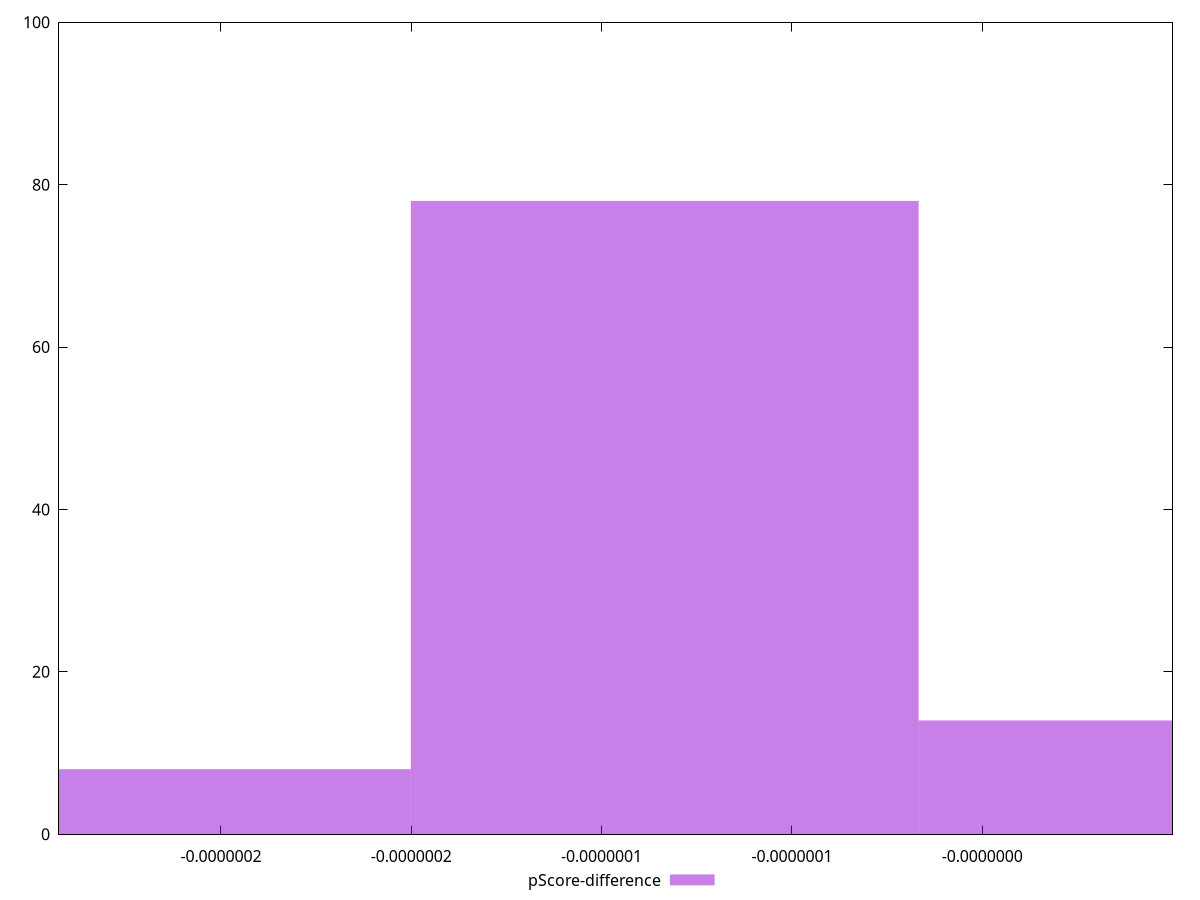 reset

$pScoreDifference <<EOF
-1.3340138397724857e-7 78
-2.6680276795449714e-7 8
0 14
EOF

set key outside below
set boxwidth 1.3340138397724857e-7
set xrange [-2.925296340716699e-7:-9.684697488410166e-12]
set yrange [0:100]
set trange [0:100]
set style fill transparent solid 0.5 noborder
set terminal svg size 640, 490 enhanced background rgb 'white'
set output "reports/report_00032_2021-02-25T10-28-15.087Z/bootup-time/samples/card/pScore-difference/histogram.svg"

plot $pScoreDifference title "pScore-difference" with boxes

reset
